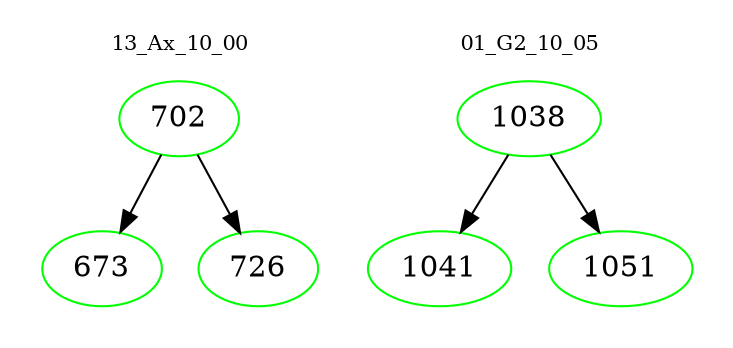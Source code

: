 digraph{
subgraph cluster_0 {
color = white
label = "13_Ax_10_00";
fontsize=10;
T0_702 [label="702", color="green"]
T0_702 -> T0_673 [color="black"]
T0_673 [label="673", color="green"]
T0_702 -> T0_726 [color="black"]
T0_726 [label="726", color="green"]
}
subgraph cluster_1 {
color = white
label = "01_G2_10_05";
fontsize=10;
T1_1038 [label="1038", color="green"]
T1_1038 -> T1_1041 [color="black"]
T1_1041 [label="1041", color="green"]
T1_1038 -> T1_1051 [color="black"]
T1_1051 [label="1051", color="green"]
}
}
